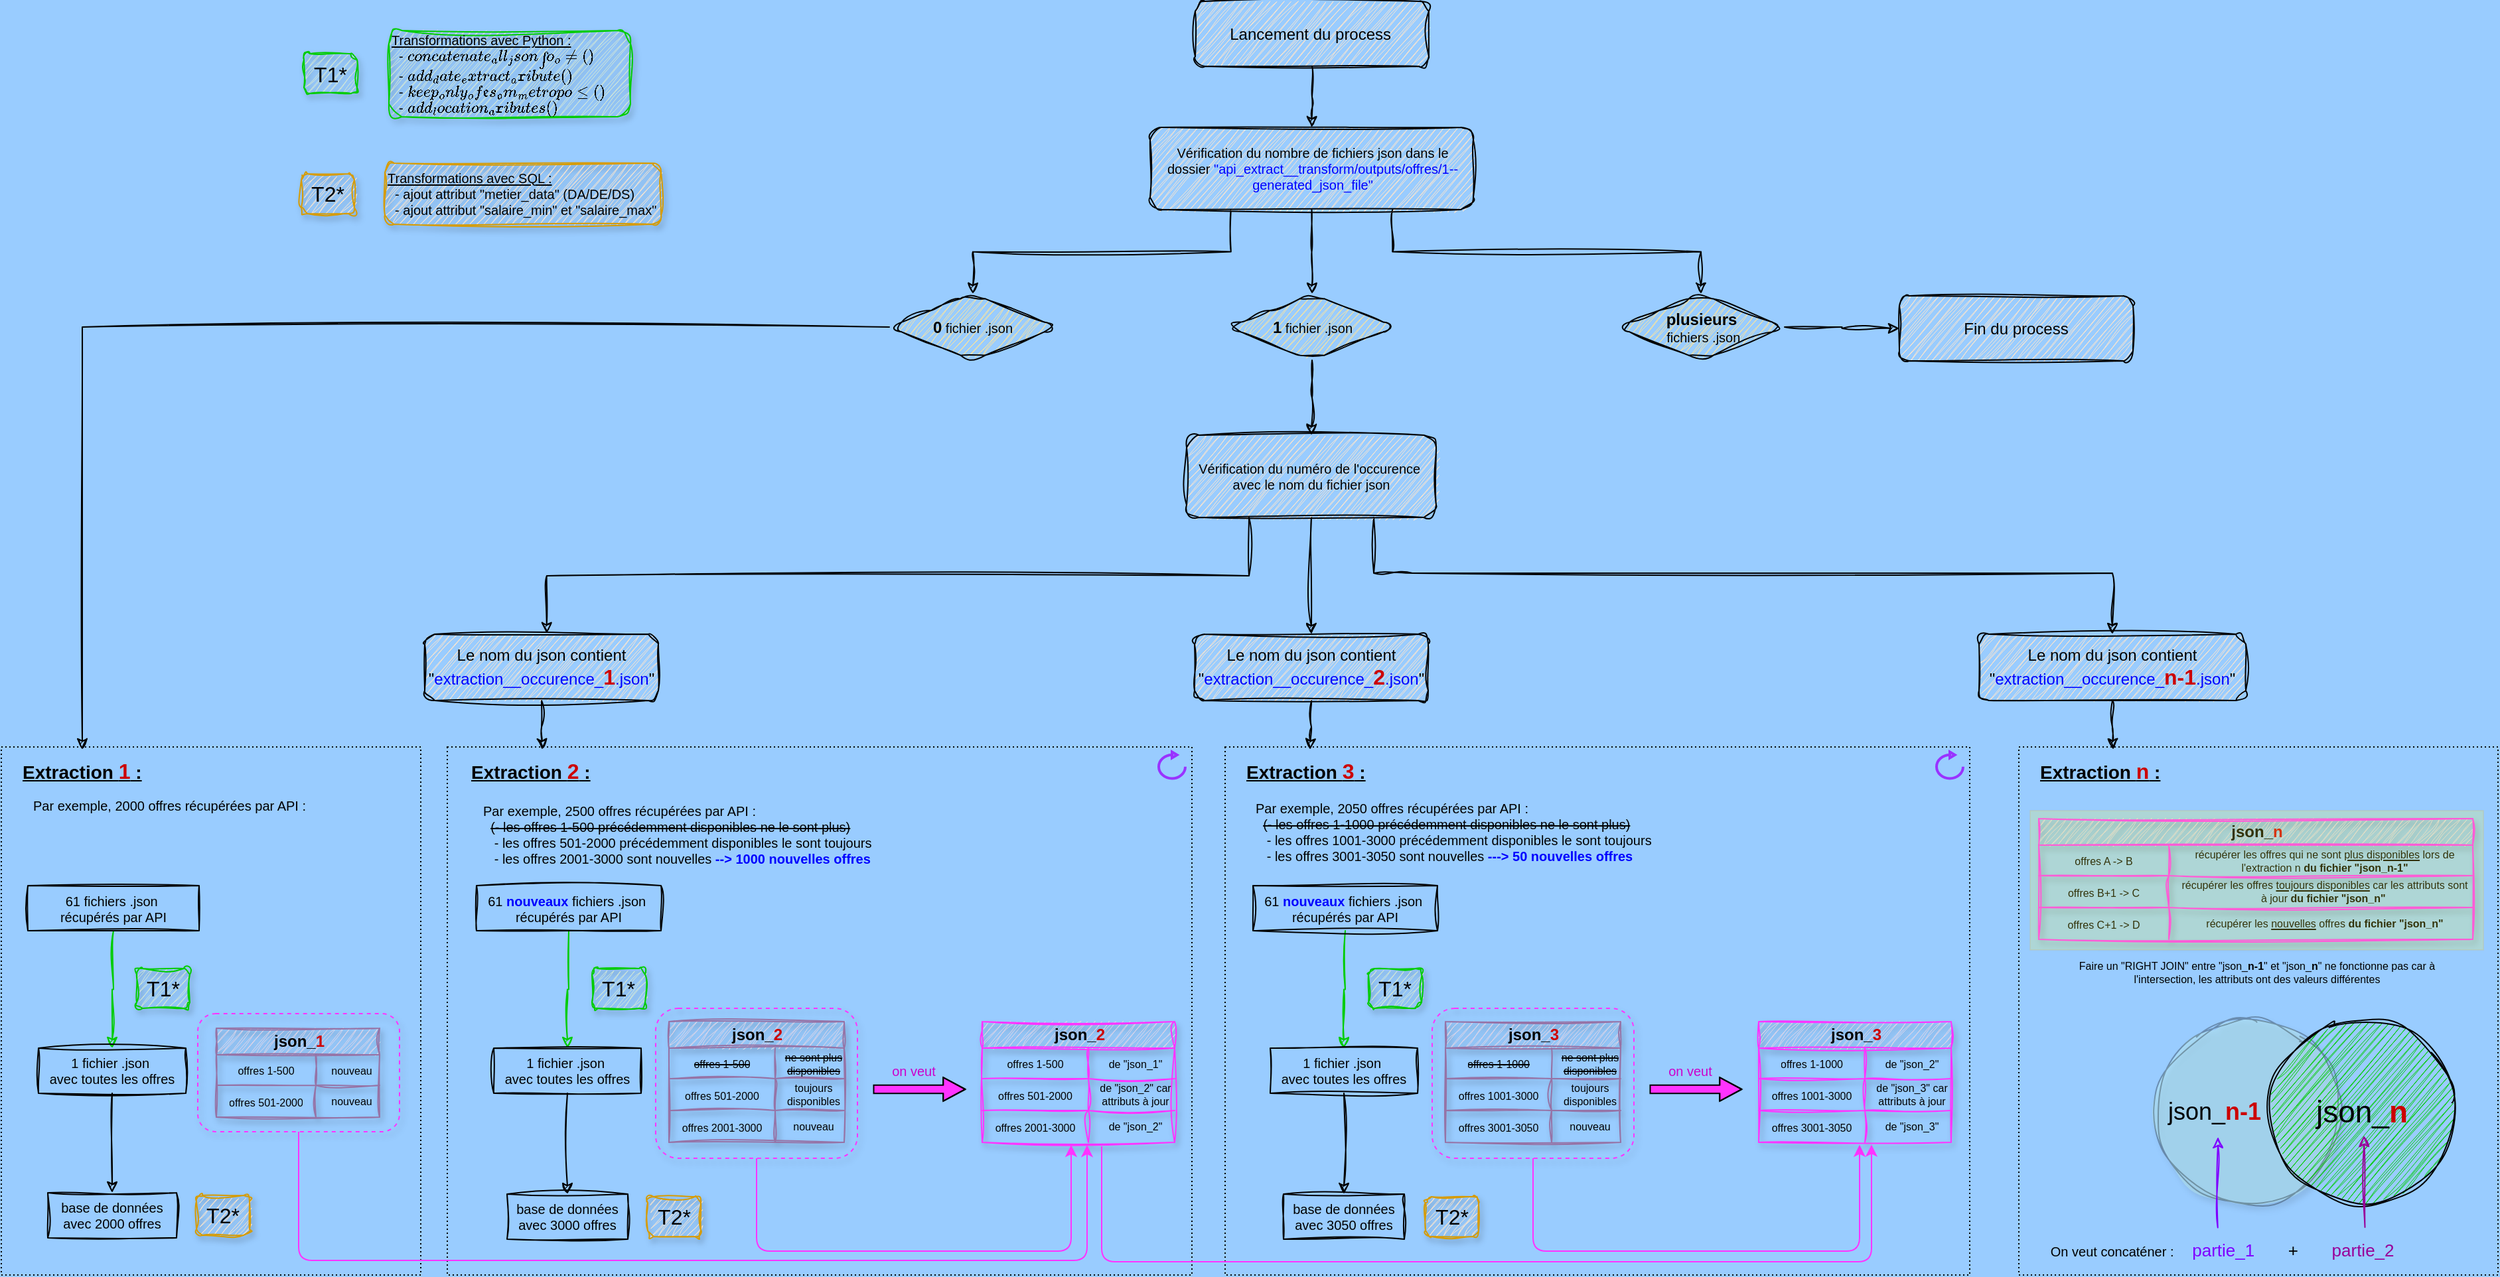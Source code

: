 <mxfile version="26.2.9">
  <diagram name="update-db" id="bgQNXmbIjB6IMPsISYZq">
    <mxGraphModel dx="6609" dy="1063" grid="0" gridSize="10" guides="1" tooltips="1" connect="1" arrows="1" fold="1" page="1" pageScale="1" pageWidth="4681" pageHeight="3300" background="#99CCFF" math="0" shadow="0">
      <root>
        <mxCell id="dW5WFOGfwR0lU1UXLjn_-0" />
        <mxCell id="dW5WFOGfwR0lU1UXLjn_-1" parent="dW5WFOGfwR0lU1UXLjn_-0" />
        <mxCell id="PpwRb3DP2myml8ZpC41S-78" value="&lt;font style=&quot;&quot;&gt;&amp;nbsp; &amp;nbsp; &amp;nbsp;On veut concaténer :&amp;nbsp; &amp;nbsp; &amp;nbsp;&lt;font style=&quot;font-size: 13px;&quot;&gt;&lt;font style=&quot;color: rgb(127, 0, 255);&quot;&gt;partie_1&lt;/font&gt;&amp;nbsp; &amp;nbsp; &amp;nbsp; &amp;nbsp;+&lt;font style=&quot;color: rgb(153, 0, 153);&quot;&gt;&lt;span style=&quot;color: rgb(0, 0, 0);&quot;&gt;&amp;nbsp; &amp;nbsp; &amp;nbsp; &amp;nbsp;&lt;/span&gt;partie_2&lt;/font&gt;&lt;/font&gt;&lt;/font&gt;" style="text;html=1;align=left;verticalAlign=middle;whiteSpace=wrap;rounded=0;fontSize=10;strokeColor=none;sketch=1;curveFitting=1;jiggle=2;fillColor=none;fontColor=#000000;" parent="dW5WFOGfwR0lU1UXLjn_-1" vertex="1">
          <mxGeometry x="-2234" y="1686" width="337" height="34" as="geometry" />
        </mxCell>
        <mxCell id="PpwRb3DP2myml8ZpC41S-51" value="" style="rounded=0;whiteSpace=wrap;html=1;fillColor=none;shadow=0;fillStyle=zigzag-line;dashed=1;dashPattern=1 2;" parent="dW5WFOGfwR0lU1UXLjn_-1" vertex="1">
          <mxGeometry x="-2242" y="1324" width="361" height="398" as="geometry" />
        </mxCell>
        <mxCell id="kLFAu0C1lm46THWvdxVZ-93" value="" style="rounded=0;whiteSpace=wrap;html=1;fillColor=none;shadow=0;fillStyle=zigzag-line;dashed=1;dashPattern=1 2;" parent="dW5WFOGfwR0lU1UXLjn_-1" vertex="1">
          <mxGeometry x="-2840" y="1324" width="561" height="398" as="geometry" />
        </mxCell>
        <mxCell id="kLFAu0C1lm46THWvdxVZ-121" value="" style="rounded=1;whiteSpace=wrap;html=1;fillColor=none;shadow=1;dashed=1;strokeColor=#FF33FF;strokeWidth=1;" parent="dW5WFOGfwR0lU1UXLjn_-1" vertex="1">
          <mxGeometry x="-2684" y="1521" width="152" height="113" as="geometry" />
        </mxCell>
        <mxCell id="kLFAu0C1lm46THWvdxVZ-101" value="json_&lt;font style=&quot;color: rgb(204, 0, 0);&quot;&gt;3&lt;/font&gt;" style="shape=table;startSize=20;container=0;collapsible=0;childLayout=tableLayout;fixedRows=0;rowLines=1;fontStyle=1;align=center;resizeLast=0;html=1;sketch=1;curveFitting=1;jiggle=2;rounded=0;shadow=1;columnLines=1;swimlaneHead=1;swimlaneBody=1;horizontal=1;top=0;bottom=0;left=0;right=0;connectable=1;allowArrows=0;dropTarget=0;expand=0;editable=1;movable=1;resizable=1;rotatable=1;deletable=1;locked=0;fillColor=#e1d5e7;strokeColor=#9673a6;fontSize=12;" parent="dW5WFOGfwR0lU1UXLjn_-1" vertex="1">
          <mxGeometry x="-2674" y="1531" width="132" height="91.04" as="geometry" />
        </mxCell>
        <mxCell id="kLFAu0C1lm46THWvdxVZ-102" value="" style="shape=tableRow;horizontal=0;startSize=0;swimlaneHead=0;swimlaneBody=0;fillColor=none;collapsible=0;dropTarget=0;points=[[0,0.5],[1,0.5]];portConstraint=eastwest;top=0;left=0;right=0;bottom=0;labelBackgroundColor=none;labelBorderColor=none;" parent="kLFAu0C1lm46THWvdxVZ-101" vertex="1">
          <mxGeometry y="20" width="132" height="23" as="geometry" />
        </mxCell>
        <mxCell id="kLFAu0C1lm46THWvdxVZ-103" value="&lt;strike&gt;offres 1-1000&lt;/strike&gt;" style="shape=partialRectangle;connectable=0;fillColor=none;top=0;left=0;bottom=0;right=0;editable=1;overflow=hidden;whiteSpace=wrap;html=1;recursiveResize=1;expand=1;part=0;fixedWidth=0;comic=0;fontSize=8;textShadow=0;labelBackgroundColor=none;" parent="kLFAu0C1lm46THWvdxVZ-102" vertex="1">
          <mxGeometry width="80" height="23" as="geometry">
            <mxRectangle width="80" height="23" as="alternateBounds" />
          </mxGeometry>
        </mxCell>
        <mxCell id="kLFAu0C1lm46THWvdxVZ-104" value="&lt;strike&gt;ne sont plus disponibles&lt;/strike&gt;" style="shape=partialRectangle;connectable=0;fillColor=none;top=0;left=0;bottom=0;right=0;align=center;spacingLeft=6;overflow=hidden;whiteSpace=wrap;html=1;fontSize=8;" parent="kLFAu0C1lm46THWvdxVZ-102" vertex="1">
          <mxGeometry x="80" width="52" height="23" as="geometry">
            <mxRectangle width="52" height="23" as="alternateBounds" />
          </mxGeometry>
        </mxCell>
        <mxCell id="kLFAu0C1lm46THWvdxVZ-105" value="" style="shape=tableRow;horizontal=0;startSize=0;swimlaneHead=0;swimlaneBody=0;fillColor=none;collapsible=0;dropTarget=0;points=[[0,0.5],[1,0.5]];portConstraint=eastwest;top=0;left=0;right=0;bottom=0;" parent="kLFAu0C1lm46THWvdxVZ-101" vertex="1">
          <mxGeometry y="43" width="132" height="24" as="geometry" />
        </mxCell>
        <mxCell id="kLFAu0C1lm46THWvdxVZ-106" value="&lt;span style=&quot;font-size: 8px;&quot;&gt;offres 1001-3000&lt;/span&gt;" style="shape=partialRectangle;connectable=0;fillColor=none;top=0;left=0;bottom=0;right=0;editable=1;overflow=hidden;whiteSpace=wrap;html=1;" parent="kLFAu0C1lm46THWvdxVZ-105" vertex="1">
          <mxGeometry width="80" height="24" as="geometry">
            <mxRectangle width="80" height="24" as="alternateBounds" />
          </mxGeometry>
        </mxCell>
        <mxCell id="kLFAu0C1lm46THWvdxVZ-107" value="toujours disponibles" style="shape=partialRectangle;connectable=0;fillColor=none;top=0;left=0;bottom=0;right=0;align=center;spacingLeft=6;overflow=hidden;whiteSpace=wrap;html=1;fontSize=8;" parent="kLFAu0C1lm46THWvdxVZ-105" vertex="1">
          <mxGeometry x="80" width="52" height="24" as="geometry">
            <mxRectangle width="52" height="24" as="alternateBounds" />
          </mxGeometry>
        </mxCell>
        <mxCell id="kLFAu0C1lm46THWvdxVZ-108" value="" style="shape=tableRow;horizontal=0;startSize=0;swimlaneHead=0;swimlaneBody=0;fillColor=none;collapsible=0;dropTarget=0;points=[[0,0.5],[1,0.5]];portConstraint=eastwest;top=0;left=0;right=0;bottom=0;" parent="kLFAu0C1lm46THWvdxVZ-101" vertex="1">
          <mxGeometry y="67" width="132" height="24" as="geometry" />
        </mxCell>
        <mxCell id="kLFAu0C1lm46THWvdxVZ-109" value="&lt;span style=&quot;font-size: 8px;&quot;&gt;offres 3001-3050&lt;/span&gt;" style="shape=partialRectangle;connectable=0;fillColor=none;top=0;left=0;bottom=0;right=0;editable=1;overflow=hidden;whiteSpace=wrap;html=1;" parent="kLFAu0C1lm46THWvdxVZ-108" vertex="1">
          <mxGeometry width="80" height="24" as="geometry">
            <mxRectangle width="80" height="24" as="alternateBounds" />
          </mxGeometry>
        </mxCell>
        <mxCell id="kLFAu0C1lm46THWvdxVZ-110" value="nouveau" style="shape=partialRectangle;connectable=0;fillColor=none;top=0;left=0;bottom=0;right=0;align=center;spacingLeft=6;overflow=hidden;whiteSpace=wrap;html=1;fontSize=8;" parent="kLFAu0C1lm46THWvdxVZ-108" vertex="1">
          <mxGeometry x="80" width="52" height="24" as="geometry">
            <mxRectangle width="52" height="24" as="alternateBounds" />
          </mxGeometry>
        </mxCell>
        <mxCell id="kLFAu0C1lm46THWvdxVZ-76" value="" style="rounded=1;whiteSpace=wrap;html=1;fillColor=none;shadow=1;dashed=1;strokeColor=#FF33FF;strokeWidth=1;" parent="dW5WFOGfwR0lU1UXLjn_-1" vertex="1">
          <mxGeometry x="-3269" y="1521" width="152" height="113" as="geometry" />
        </mxCell>
        <mxCell id="kLFAu0C1lm46THWvdxVZ-75" value="" style="rounded=1;whiteSpace=wrap;html=1;fillColor=none;shadow=1;dashed=1;strokeColor=#FF33FF;strokeWidth=1;" parent="dW5WFOGfwR0lU1UXLjn_-1" vertex="1">
          <mxGeometry x="-3614" y="1525" width="152" height="89" as="geometry" />
        </mxCell>
        <mxCell id="kLFAu0C1lm46THWvdxVZ-57" value="" style="rounded=0;whiteSpace=wrap;html=1;fillColor=none;shadow=0;fillStyle=zigzag-line;dashed=1;dashPattern=1 2;" parent="dW5WFOGfwR0lU1UXLjn_-1" vertex="1">
          <mxGeometry x="-3426" y="1324" width="561" height="398" as="geometry" />
        </mxCell>
        <mxCell id="kLFAu0C1lm46THWvdxVZ-56" value="" style="rounded=0;whiteSpace=wrap;html=1;fillColor=none;shadow=0;glass=0;dashed=1;dashPattern=1 2;" parent="dW5WFOGfwR0lU1UXLjn_-1" vertex="1">
          <mxGeometry x="-3762" y="1324" width="316" height="398" as="geometry" />
        </mxCell>
        <mxCell id="dW5WFOGfwR0lU1UXLjn_-63" value="" style="html=1;verticalLabelPosition=bottom;align=center;labelBackgroundColor=#ffffff;verticalAlign=top;strokeWidth=2;strokeColor=#9933FF;shadow=0;dashed=0;shape=mxgraph.ios7.icons.reload;fillColor=none;gradientColor=default;" parent="dW5WFOGfwR0lU1UXLjn_-1" vertex="1">
          <mxGeometry x="-2890" y="1327.75" width="20" height="20" as="geometry" />
        </mxCell>
        <mxCell id="dW5WFOGfwR0lU1UXLjn_-64" style="edgeStyle=orthogonalEdgeStyle;rounded=0;orthogonalLoop=1;jettySize=auto;html=1;entryX=0.5;entryY=0;entryDx=0;entryDy=0;sketch=1;curveFitting=1;jiggle=2;strokeColor=#00CC00;" parent="dW5WFOGfwR0lU1UXLjn_-1" source="dW5WFOGfwR0lU1UXLjn_-65" target="dW5WFOGfwR0lU1UXLjn_-67" edge="1">
          <mxGeometry relative="1" as="geometry" />
        </mxCell>
        <mxCell id="dW5WFOGfwR0lU1UXLjn_-65" value="61 fichiers .json&amp;nbsp;&lt;div&gt;récupérés par API&lt;/div&gt;" style="text;html=1;align=center;verticalAlign=middle;whiteSpace=wrap;rounded=0;fontSize=10;strokeColor=default;sketch=1;curveFitting=1;jiggle=2;" parent="dW5WFOGfwR0lU1UXLjn_-1" vertex="1">
          <mxGeometry x="-3742" y="1428.5" width="129" height="34" as="geometry" />
        </mxCell>
        <mxCell id="9G4bnOQ-HruWKw_7IolX-1" style="edgeStyle=orthogonalEdgeStyle;rounded=0;orthogonalLoop=1;jettySize=auto;html=1;entryX=0.5;entryY=0;entryDx=0;entryDy=0;sketch=1;curveFitting=1;jiggle=2;" parent="dW5WFOGfwR0lU1UXLjn_-1" source="dW5WFOGfwR0lU1UXLjn_-67" target="9G4bnOQ-HruWKw_7IolX-0" edge="1">
          <mxGeometry relative="1" as="geometry" />
        </mxCell>
        <mxCell id="dW5WFOGfwR0lU1UXLjn_-67" value="1 fichier .json&amp;nbsp;&lt;div&gt;avec toutes les offres&lt;/div&gt;" style="text;html=1;align=center;verticalAlign=middle;whiteSpace=wrap;rounded=0;fontSize=10;strokeColor=default;sketch=1;curveFitting=1;jiggle=2;" parent="dW5WFOGfwR0lU1UXLjn_-1" vertex="1">
          <mxGeometry x="-3734" y="1551" width="111" height="34" as="geometry" />
        </mxCell>
        <mxCell id="dW5WFOGfwR0lU1UXLjn_-68" value="T1*" style="text;html=1;align=center;verticalAlign=middle;whiteSpace=wrap;rounded=1;fontSize=16;fillColor=#d5e8d4;strokeColor=#00CC00;sketch=1;curveFitting=1;jiggle=2;shadow=1;" parent="dW5WFOGfwR0lU1UXLjn_-1" vertex="1">
          <mxGeometry x="-3660" y="1491" width="40" height="30" as="geometry" />
        </mxCell>
        <mxCell id="9G4bnOQ-HruWKw_7IolX-0" value="base de données&lt;div&gt;avec 2000 offres&lt;/div&gt;" style="text;html=1;align=center;verticalAlign=middle;whiteSpace=wrap;rounded=0;fontSize=10;strokeColor=default;sketch=1;curveFitting=1;jiggle=2;" parent="dW5WFOGfwR0lU1UXLjn_-1" vertex="1">
          <mxGeometry x="-3727" y="1660" width="97" height="34" as="geometry" />
        </mxCell>
        <mxCell id="kLFAu0C1lm46THWvdxVZ-3" value="&lt;u&gt;Transformations avec Python :&lt;/u&gt;&lt;div&gt;&lt;div&gt;&amp;nbsp; - `concatenate_all_json_into_one()`&lt;/div&gt;&lt;div&gt;&lt;span style=&quot;background-color: transparent; color: light-dark(rgb(0, 0, 0), rgb(255, 255, 255));&quot;&gt;&amp;nbsp; - `add_date_extract_attribute()`&lt;/span&gt;&lt;/div&gt;&lt;div&gt;&lt;span style=&quot;background-color: transparent; color: light-dark(rgb(0, 0, 0), rgb(255, 255, 255));&quot;&gt;&amp;nbsp; - `keep_only_offres_from_metropole()`&lt;/span&gt;&lt;/div&gt;&lt;div&gt;&lt;span style=&quot;background-color: transparent; color: light-dark(rgb(0, 0, 0), rgb(255, 255, 255));&quot;&gt;&amp;nbsp; - `add_location_attributes()`&lt;/span&gt;&lt;/div&gt;&lt;/div&gt;" style="text;html=1;align=left;verticalAlign=middle;whiteSpace=wrap;rounded=1;fontSize=10;fillColor=#d5e8d4;strokeColor=#00CC00;sketch=1;curveFitting=1;jiggle=2;shadow=1;" parent="dW5WFOGfwR0lU1UXLjn_-1" vertex="1">
          <mxGeometry x="-3470" y="784" width="182" height="65" as="geometry" />
        </mxCell>
        <mxCell id="kLFAu0C1lm46THWvdxVZ-4" value="T1*" style="text;html=1;align=center;verticalAlign=middle;whiteSpace=wrap;rounded=1;fontSize=16;fillColor=#d5e8d4;strokeColor=#00CC00;sketch=1;curveFitting=1;jiggle=2;shadow=1;" parent="dW5WFOGfwR0lU1UXLjn_-1" vertex="1">
          <mxGeometry x="-3534" y="801.5" width="40" height="30" as="geometry" />
        </mxCell>
        <mxCell id="kLFAu0C1lm46THWvdxVZ-5" value="&lt;u&gt;Transformations avec SQL :&lt;/u&gt;&lt;div&gt;&lt;div&gt;&amp;nbsp; - ajout attribut &quot;metier_data&quot; (DA/DE/DS)&lt;/div&gt;&lt;/div&gt;&lt;div&gt;&amp;nbsp; - ajout attribut &quot;salaire_min&quot; et &quot;salaire_max&quot;&lt;/div&gt;" style="text;html=1;align=left;verticalAlign=middle;whiteSpace=wrap;rounded=1;fontSize=10;fillColor=#ffe6cc;strokeColor=#d79b00;glass=0;sketch=1;curveFitting=1;jiggle=2;shadow=1;" parent="dW5WFOGfwR0lU1UXLjn_-1" vertex="1">
          <mxGeometry x="-3473" y="884" width="208" height="46" as="geometry" />
        </mxCell>
        <mxCell id="kLFAu0C1lm46THWvdxVZ-7" value="T2*" style="text;html=1;align=center;verticalAlign=middle;whiteSpace=wrap;rounded=1;fontSize=16;fillColor=#ffe6cc;strokeColor=#d79b00;glass=0;sketch=1;curveFitting=1;jiggle=2;shadow=1;" parent="dW5WFOGfwR0lU1UXLjn_-1" vertex="1">
          <mxGeometry x="-3615" y="1662" width="40" height="30" as="geometry" />
        </mxCell>
        <mxCell id="kLFAu0C1lm46THWvdxVZ-8" value="T2*" style="text;html=1;align=center;verticalAlign=middle;whiteSpace=wrap;rounded=1;fontSize=16;fillColor=#ffe6cc;strokeColor=#d79b00;glass=0;sketch=1;curveFitting=1;jiggle=2;shadow=1;" parent="dW5WFOGfwR0lU1UXLjn_-1" vertex="1">
          <mxGeometry x="-3536" y="892" width="40" height="30" as="geometry" />
        </mxCell>
        <mxCell id="kLFAu0C1lm46THWvdxVZ-9" style="edgeStyle=orthogonalEdgeStyle;rounded=0;orthogonalLoop=1;jettySize=auto;html=1;entryX=0.5;entryY=0;entryDx=0;entryDy=0;sketch=1;curveFitting=1;jiggle=2;strokeColor=#00CC00;" parent="dW5WFOGfwR0lU1UXLjn_-1" source="kLFAu0C1lm46THWvdxVZ-10" target="kLFAu0C1lm46THWvdxVZ-13" edge="1">
          <mxGeometry relative="1" as="geometry" />
        </mxCell>
        <mxCell id="kLFAu0C1lm46THWvdxVZ-10" value="61 &lt;font style=&quot;color: rgb(0, 0, 255);&quot;&gt;&lt;b&gt;nouveaux&lt;/b&gt;&lt;/font&gt; fichiers .json&amp;nbsp;&lt;div&gt;récupérés par API&lt;/div&gt;" style="text;html=1;align=center;verticalAlign=middle;whiteSpace=wrap;rounded=0;fontSize=10;strokeColor=default;sketch=1;curveFitting=1;jiggle=2;" parent="dW5WFOGfwR0lU1UXLjn_-1" vertex="1">
          <mxGeometry x="-3404" y="1428.5" width="139" height="34" as="geometry" />
        </mxCell>
        <mxCell id="kLFAu0C1lm46THWvdxVZ-12" style="edgeStyle=orthogonalEdgeStyle;rounded=0;orthogonalLoop=1;jettySize=auto;html=1;entryX=0.5;entryY=0;entryDx=0;entryDy=0;curved=0;sketch=1;curveFitting=1;jiggle=2;" parent="dW5WFOGfwR0lU1UXLjn_-1" source="kLFAu0C1lm46THWvdxVZ-13" target="kLFAu0C1lm46THWvdxVZ-15" edge="1">
          <mxGeometry relative="1" as="geometry" />
        </mxCell>
        <mxCell id="kLFAu0C1lm46THWvdxVZ-13" value="1 fichier .json&amp;nbsp;&lt;div&gt;avec toutes les offres&lt;/div&gt;" style="text;html=1;align=center;verticalAlign=middle;whiteSpace=wrap;rounded=0;fontSize=10;strokeColor=default;sketch=1;curveFitting=1;jiggle=2;" parent="dW5WFOGfwR0lU1UXLjn_-1" vertex="1">
          <mxGeometry x="-3391" y="1551" width="111" height="34" as="geometry" />
        </mxCell>
        <mxCell id="kLFAu0C1lm46THWvdxVZ-14" value="T1*" style="text;html=1;align=center;verticalAlign=middle;whiteSpace=wrap;rounded=1;fontSize=16;fillColor=#d5e8d4;strokeColor=#00CC00;sketch=1;curveFitting=1;jiggle=2;shadow=1;" parent="dW5WFOGfwR0lU1UXLjn_-1" vertex="1">
          <mxGeometry x="-3317" y="1491" width="40" height="30" as="geometry" />
        </mxCell>
        <mxCell id="kLFAu0C1lm46THWvdxVZ-15" value="base de données avec 3000 offres" style="text;html=1;align=center;verticalAlign=middle;whiteSpace=wrap;rounded=0;fontSize=10;strokeColor=default;sketch=1;curveFitting=1;jiggle=2;" parent="dW5WFOGfwR0lU1UXLjn_-1" vertex="1">
          <mxGeometry x="-3381" y="1661" width="91" height="34" as="geometry" />
        </mxCell>
        <mxCell id="kLFAu0C1lm46THWvdxVZ-16" value="T2*" style="text;html=1;align=center;verticalAlign=middle;whiteSpace=wrap;rounded=1;fontSize=16;fillColor=#ffe6cc;strokeColor=#d79b00;glass=0;sketch=1;curveFitting=1;jiggle=2;shadow=1;" parent="dW5WFOGfwR0lU1UXLjn_-1" vertex="1">
          <mxGeometry x="-3275" y="1663" width="40" height="30" as="geometry" />
        </mxCell>
        <mxCell id="kLFAu0C1lm46THWvdxVZ-17" value="json_&lt;font style=&quot;color: rgb(204, 0, 0);&quot;&gt;1&lt;/font&gt;" style="shape=table;startSize=20;container=0;collapsible=0;childLayout=tableLayout;fixedRows=0;rowLines=1;fontStyle=1;align=center;resizeLast=0;html=1;sketch=1;curveFitting=1;jiggle=2;rounded=0;shadow=1;columnLines=1;swimlaneHead=1;swimlaneBody=1;horizontal=1;top=0;bottom=0;left=0;right=0;connectable=1;allowArrows=0;dropTarget=0;expand=0;editable=1;movable=1;resizable=1;rotatable=1;deletable=1;locked=0;fillColor=#e1d5e7;strokeColor=#9673a6;fontSize=12;" parent="dW5WFOGfwR0lU1UXLjn_-1" vertex="1">
          <mxGeometry x="-3600" y="1536" width="123" height="67.04" as="geometry" />
        </mxCell>
        <mxCell id="kLFAu0C1lm46THWvdxVZ-21" value="" style="shape=tableRow;horizontal=0;startSize=0;swimlaneHead=0;swimlaneBody=0;fillColor=none;collapsible=0;dropTarget=0;points=[[0,0.5],[1,0.5]];portConstraint=eastwest;top=0;left=0;right=0;bottom=0;" parent="kLFAu0C1lm46THWvdxVZ-17" vertex="1">
          <mxGeometry y="20" width="123" height="23" as="geometry" />
        </mxCell>
        <mxCell id="kLFAu0C1lm46THWvdxVZ-22" value="offres 1-500" style="shape=partialRectangle;connectable=0;fillColor=none;top=0;left=0;bottom=0;right=0;editable=1;overflow=hidden;whiteSpace=wrap;html=1;recursiveResize=1;expand=1;part=0;fixedWidth=0;comic=0;fontSize=8;" parent="kLFAu0C1lm46THWvdxVZ-21" vertex="1">
          <mxGeometry width="75" height="23" as="geometry">
            <mxRectangle width="75" height="23" as="alternateBounds" />
          </mxGeometry>
        </mxCell>
        <mxCell id="kLFAu0C1lm46THWvdxVZ-23" value="nouveau" style="shape=partialRectangle;connectable=0;fillColor=none;top=0;left=0;bottom=0;right=0;align=center;spacingLeft=6;overflow=hidden;whiteSpace=wrap;html=1;fontSize=8;" parent="kLFAu0C1lm46THWvdxVZ-21" vertex="1">
          <mxGeometry x="75" width="48" height="23" as="geometry">
            <mxRectangle width="48" height="23" as="alternateBounds" />
          </mxGeometry>
        </mxCell>
        <mxCell id="kLFAu0C1lm46THWvdxVZ-24" value="" style="shape=tableRow;horizontal=0;startSize=0;swimlaneHead=0;swimlaneBody=0;fillColor=none;collapsible=0;dropTarget=0;points=[[0,0.5],[1,0.5]];portConstraint=eastwest;top=0;left=0;right=0;bottom=0;" parent="kLFAu0C1lm46THWvdxVZ-17" vertex="1">
          <mxGeometry y="43" width="123" height="24" as="geometry" />
        </mxCell>
        <mxCell id="kLFAu0C1lm46THWvdxVZ-25" value="&lt;span style=&quot;font-size: 8px;&quot;&gt;offres 501-2000&lt;/span&gt;" style="shape=partialRectangle;connectable=0;fillColor=none;top=0;left=0;bottom=0;right=0;editable=1;overflow=hidden;whiteSpace=wrap;html=1;" parent="kLFAu0C1lm46THWvdxVZ-24" vertex="1">
          <mxGeometry width="75" height="24" as="geometry">
            <mxRectangle width="75" height="24" as="alternateBounds" />
          </mxGeometry>
        </mxCell>
        <mxCell id="kLFAu0C1lm46THWvdxVZ-26" value="nouveau" style="shape=partialRectangle;connectable=0;fillColor=none;top=0;left=0;bottom=0;right=0;align=center;spacingLeft=6;overflow=hidden;whiteSpace=wrap;html=1;fontSize=8;" parent="kLFAu0C1lm46THWvdxVZ-24" vertex="1">
          <mxGeometry x="75" width="48" height="24" as="geometry">
            <mxRectangle width="48" height="24" as="alternateBounds" />
          </mxGeometry>
        </mxCell>
        <mxCell id="kLFAu0C1lm46THWvdxVZ-41" value="&lt;font style=&quot;&quot;&gt;&lt;b style=&quot;&quot;&gt;&lt;u style=&quot;&quot;&gt;&lt;span style=&quot;font-size: 14px;&quot;&gt;Extraction &lt;/span&gt;&lt;font style=&quot;color: rgb(204, 0, 0); font-size: 16px;&quot;&gt;2&lt;/font&gt;&lt;span style=&quot;font-size: 14px;&quot;&gt; :&lt;/span&gt;&lt;br&gt;&lt;/u&gt;&lt;/b&gt;&lt;/font&gt;" style="text;html=1;align=left;verticalAlign=top;whiteSpace=wrap;rounded=0;fontSize=10;" parent="dW5WFOGfwR0lU1UXLjn_-1" vertex="1">
          <mxGeometry x="-3410" y="1326" width="111" height="39" as="geometry" />
        </mxCell>
        <mxCell id="kLFAu0C1lm46THWvdxVZ-42" value="&lt;div&gt;&lt;font style=&quot;&quot;&gt;&lt;b style=&quot;&quot;&gt;&lt;u style=&quot;&quot;&gt;&lt;span style=&quot;font-size: 14px;&quot;&gt;Extraction &lt;/span&gt;&lt;font style=&quot;color: rgb(204, 0, 0); font-size: 16px;&quot;&gt;1&lt;/font&gt;&lt;span style=&quot;font-size: 14px;&quot;&gt; :&lt;/span&gt;&lt;/u&gt;&lt;/b&gt;&lt;/font&gt;&lt;/div&gt;" style="text;html=1;align=left;verticalAlign=top;whiteSpace=wrap;rounded=0;fontSize=10;" parent="dW5WFOGfwR0lU1UXLjn_-1" vertex="1">
          <mxGeometry x="-3748" y="1326" width="103" height="32" as="geometry" />
        </mxCell>
        <mxCell id="kLFAu0C1lm46THWvdxVZ-43" value="json_&lt;font style=&quot;color: rgb(204, 0, 0);&quot;&gt;2&lt;/font&gt;" style="shape=table;startSize=20;container=0;collapsible=0;childLayout=tableLayout;fixedRows=0;rowLines=1;fontStyle=1;align=center;resizeLast=0;html=1;sketch=1;curveFitting=1;jiggle=2;rounded=0;shadow=1;columnLines=1;swimlaneHead=1;swimlaneBody=1;horizontal=1;top=0;bottom=0;left=0;right=0;connectable=1;allowArrows=0;dropTarget=0;expand=0;editable=1;movable=1;resizable=1;rotatable=1;deletable=1;locked=0;fillColor=#e1d5e7;strokeColor=#9673a6;fontSize=12;" parent="dW5WFOGfwR0lU1UXLjn_-1" vertex="1">
          <mxGeometry x="-3259" y="1531" width="132" height="91.04" as="geometry" />
        </mxCell>
        <mxCell id="kLFAu0C1lm46THWvdxVZ-44" value="" style="shape=tableRow;horizontal=0;startSize=0;swimlaneHead=0;swimlaneBody=0;fillColor=none;collapsible=0;dropTarget=0;points=[[0,0.5],[1,0.5]];portConstraint=eastwest;top=0;left=0;right=0;bottom=0;labelBackgroundColor=none;labelBorderColor=none;" parent="kLFAu0C1lm46THWvdxVZ-43" vertex="1">
          <mxGeometry y="20" width="132" height="23" as="geometry" />
        </mxCell>
        <mxCell id="kLFAu0C1lm46THWvdxVZ-45" value="&lt;strike&gt;offres 1-500&lt;/strike&gt;" style="shape=partialRectangle;connectable=0;fillColor=none;top=0;left=0;bottom=0;right=0;editable=1;overflow=hidden;whiteSpace=wrap;html=1;recursiveResize=1;expand=1;part=0;fixedWidth=0;comic=0;fontSize=8;textShadow=0;labelBackgroundColor=none;" parent="kLFAu0C1lm46THWvdxVZ-44" vertex="1">
          <mxGeometry width="80" height="23" as="geometry">
            <mxRectangle width="80" height="23" as="alternateBounds" />
          </mxGeometry>
        </mxCell>
        <mxCell id="kLFAu0C1lm46THWvdxVZ-46" value="&lt;strike&gt;ne sont plus disponibles&lt;/strike&gt;" style="shape=partialRectangle;connectable=0;fillColor=none;top=0;left=0;bottom=0;right=0;align=center;spacingLeft=6;overflow=hidden;whiteSpace=wrap;html=1;fontSize=8;" parent="kLFAu0C1lm46THWvdxVZ-44" vertex="1">
          <mxGeometry x="80" width="52" height="23" as="geometry">
            <mxRectangle width="52" height="23" as="alternateBounds" />
          </mxGeometry>
        </mxCell>
        <mxCell id="kLFAu0C1lm46THWvdxVZ-47" value="" style="shape=tableRow;horizontal=0;startSize=0;swimlaneHead=0;swimlaneBody=0;fillColor=none;collapsible=0;dropTarget=0;points=[[0,0.5],[1,0.5]];portConstraint=eastwest;top=0;left=0;right=0;bottom=0;" parent="kLFAu0C1lm46THWvdxVZ-43" vertex="1">
          <mxGeometry y="43" width="132" height="24" as="geometry" />
        </mxCell>
        <mxCell id="kLFAu0C1lm46THWvdxVZ-48" value="&lt;span style=&quot;font-size: 8px;&quot;&gt;offres 501-2000&lt;/span&gt;" style="shape=partialRectangle;connectable=0;fillColor=none;top=0;left=0;bottom=0;right=0;editable=1;overflow=hidden;whiteSpace=wrap;html=1;" parent="kLFAu0C1lm46THWvdxVZ-47" vertex="1">
          <mxGeometry width="80" height="24" as="geometry">
            <mxRectangle width="80" height="24" as="alternateBounds" />
          </mxGeometry>
        </mxCell>
        <mxCell id="kLFAu0C1lm46THWvdxVZ-49" value="toujours disponibles" style="shape=partialRectangle;connectable=0;fillColor=none;top=0;left=0;bottom=0;right=0;align=center;spacingLeft=6;overflow=hidden;whiteSpace=wrap;html=1;fontSize=8;" parent="kLFAu0C1lm46THWvdxVZ-47" vertex="1">
          <mxGeometry x="80" width="52" height="24" as="geometry">
            <mxRectangle width="52" height="24" as="alternateBounds" />
          </mxGeometry>
        </mxCell>
        <mxCell id="kLFAu0C1lm46THWvdxVZ-53" value="" style="shape=tableRow;horizontal=0;startSize=0;swimlaneHead=0;swimlaneBody=0;fillColor=none;collapsible=0;dropTarget=0;points=[[0,0.5],[1,0.5]];portConstraint=eastwest;top=0;left=0;right=0;bottom=0;" parent="kLFAu0C1lm46THWvdxVZ-43" vertex="1">
          <mxGeometry y="67" width="132" height="24" as="geometry" />
        </mxCell>
        <mxCell id="kLFAu0C1lm46THWvdxVZ-54" value="&lt;span style=&quot;font-size: 8px;&quot;&gt;offres 2001-3000&lt;/span&gt;" style="shape=partialRectangle;connectable=0;fillColor=none;top=0;left=0;bottom=0;right=0;editable=1;overflow=hidden;whiteSpace=wrap;html=1;" parent="kLFAu0C1lm46THWvdxVZ-53" vertex="1">
          <mxGeometry width="80" height="24" as="geometry">
            <mxRectangle width="80" height="24" as="alternateBounds" />
          </mxGeometry>
        </mxCell>
        <mxCell id="kLFAu0C1lm46THWvdxVZ-55" value="nouveau" style="shape=partialRectangle;connectable=0;fillColor=none;top=0;left=0;bottom=0;right=0;align=center;spacingLeft=6;overflow=hidden;whiteSpace=wrap;html=1;fontSize=8;" parent="kLFAu0C1lm46THWvdxVZ-53" vertex="1">
          <mxGeometry x="80" width="52" height="24" as="geometry">
            <mxRectangle width="52" height="24" as="alternateBounds" />
          </mxGeometry>
        </mxCell>
        <mxCell id="kLFAu0C1lm46THWvdxVZ-58" value="json_&lt;font style=&quot;color: rgb(204, 0, 0);&quot;&gt;2&lt;/font&gt;" style="shape=table;startSize=20;container=0;collapsible=0;childLayout=tableLayout;fixedRows=0;rowLines=1;fontStyle=1;align=center;resizeLast=0;html=1;sketch=1;curveFitting=1;jiggle=2;rounded=0;shadow=1;columnLines=1;swimlaneHead=1;swimlaneBody=1;horizontal=1;top=0;bottom=0;left=0;right=0;connectable=1;allowArrows=0;dropTarget=0;expand=0;editable=1;movable=1;resizable=1;rotatable=1;deletable=1;locked=0;fillColor=#e1d5e7;strokeColor=#FF33FF;fontSize=12;" parent="dW5WFOGfwR0lU1UXLjn_-1" vertex="1">
          <mxGeometry x="-3023" y="1531" width="145" height="91.04" as="geometry" />
        </mxCell>
        <mxCell id="kLFAu0C1lm46THWvdxVZ-59" value="" style="shape=tableRow;horizontal=0;startSize=0;swimlaneHead=0;swimlaneBody=0;fillColor=none;collapsible=0;dropTarget=0;points=[[0,0.5],[1,0.5]];portConstraint=eastwest;top=0;left=0;right=0;bottom=0;labelBackgroundColor=none;labelBorderColor=none;" parent="kLFAu0C1lm46THWvdxVZ-58" vertex="1">
          <mxGeometry y="20" width="145" height="23" as="geometry" />
        </mxCell>
        <mxCell id="kLFAu0C1lm46THWvdxVZ-60" value="offres 1-500" style="shape=partialRectangle;connectable=0;fillColor=none;top=0;left=0;bottom=0;right=0;editable=1;overflow=hidden;whiteSpace=wrap;html=1;recursiveResize=1;expand=1;part=0;fixedWidth=0;comic=0;fontSize=8;textShadow=0;labelBackgroundColor=none;" parent="kLFAu0C1lm46THWvdxVZ-59" vertex="1">
          <mxGeometry width="80" height="23" as="geometry">
            <mxRectangle width="80" height="23" as="alternateBounds" />
          </mxGeometry>
        </mxCell>
        <mxCell id="kLFAu0C1lm46THWvdxVZ-61" value="de &quot;json_1&quot;" style="shape=partialRectangle;connectable=0;fillColor=none;top=0;left=0;bottom=0;right=0;align=center;spacingLeft=6;overflow=hidden;whiteSpace=wrap;html=1;fontSize=8;" parent="kLFAu0C1lm46THWvdxVZ-59" vertex="1">
          <mxGeometry x="80" width="65" height="23" as="geometry">
            <mxRectangle width="65" height="23" as="alternateBounds" />
          </mxGeometry>
        </mxCell>
        <mxCell id="kLFAu0C1lm46THWvdxVZ-62" value="" style="shape=tableRow;horizontal=0;startSize=0;swimlaneHead=0;swimlaneBody=0;fillColor=none;collapsible=0;dropTarget=0;points=[[0,0.5],[1,0.5]];portConstraint=eastwest;top=0;left=0;right=0;bottom=0;" parent="kLFAu0C1lm46THWvdxVZ-58" vertex="1">
          <mxGeometry y="43" width="145" height="24" as="geometry" />
        </mxCell>
        <mxCell id="kLFAu0C1lm46THWvdxVZ-63" value="&lt;span style=&quot;font-size: 8px;&quot;&gt;offres 501-2000&lt;/span&gt;" style="shape=partialRectangle;connectable=0;fillColor=none;top=0;left=0;bottom=0;right=0;editable=1;overflow=hidden;whiteSpace=wrap;html=1;" parent="kLFAu0C1lm46THWvdxVZ-62" vertex="1">
          <mxGeometry width="80" height="24" as="geometry">
            <mxRectangle width="80" height="24" as="alternateBounds" />
          </mxGeometry>
        </mxCell>
        <mxCell id="kLFAu0C1lm46THWvdxVZ-64" value="de &quot;json_2&quot;&amp;nbsp;&lt;span style=&quot;background-color: transparent; color: light-dark(rgb(0, 0, 0), rgb(255, 255, 255));&quot;&gt;car attributs à jour&lt;/span&gt;" style="shape=partialRectangle;connectable=0;fillColor=none;top=0;left=0;bottom=0;right=0;align=center;spacingLeft=6;overflow=hidden;whiteSpace=wrap;html=1;fontSize=8;" parent="kLFAu0C1lm46THWvdxVZ-62" vertex="1">
          <mxGeometry x="80" width="65" height="24" as="geometry">
            <mxRectangle width="65" height="24" as="alternateBounds" />
          </mxGeometry>
        </mxCell>
        <mxCell id="kLFAu0C1lm46THWvdxVZ-65" value="" style="shape=tableRow;horizontal=0;startSize=0;swimlaneHead=0;swimlaneBody=0;fillColor=none;collapsible=0;dropTarget=0;points=[[0,0.5],[1,0.5]];portConstraint=eastwest;top=0;left=0;right=0;bottom=0;" parent="kLFAu0C1lm46THWvdxVZ-58" vertex="1">
          <mxGeometry y="67" width="145" height="24" as="geometry" />
        </mxCell>
        <mxCell id="kLFAu0C1lm46THWvdxVZ-66" value="&lt;span style=&quot;font-size: 8px;&quot;&gt;offres 2001-3000&lt;/span&gt;" style="shape=partialRectangle;connectable=0;fillColor=none;top=0;left=0;bottom=0;right=0;editable=1;overflow=hidden;whiteSpace=wrap;html=1;" parent="kLFAu0C1lm46THWvdxVZ-65" vertex="1">
          <mxGeometry width="80" height="24" as="geometry">
            <mxRectangle width="80" height="24" as="alternateBounds" />
          </mxGeometry>
        </mxCell>
        <mxCell id="kLFAu0C1lm46THWvdxVZ-67" value="de &quot;json_2&quot;" style="shape=partialRectangle;connectable=0;fillColor=none;top=0;left=0;bottom=0;right=0;align=center;spacingLeft=6;overflow=hidden;whiteSpace=wrap;html=1;fontSize=8;" parent="kLFAu0C1lm46THWvdxVZ-65" vertex="1">
          <mxGeometry x="80" width="65" height="24" as="geometry">
            <mxRectangle width="65" height="24" as="alternateBounds" />
          </mxGeometry>
        </mxCell>
        <mxCell id="kLFAu0C1lm46THWvdxVZ-81" style="edgeStyle=orthogonalEdgeStyle;rounded=1;orthogonalLoop=1;jettySize=auto;html=1;exitX=0.5;exitY=1;exitDx=0;exitDy=0;curved=0;strokeColor=#FF33FF;" parent="dW5WFOGfwR0lU1UXLjn_-1" source="kLFAu0C1lm46THWvdxVZ-76" edge="1">
          <mxGeometry relative="1" as="geometry">
            <mxPoint x="-2956" y="1624" as="targetPoint" />
            <Array as="points">
              <mxPoint x="-3193" y="1704" />
              <mxPoint x="-2956" y="1704" />
              <mxPoint x="-2956" y="1624" />
            </Array>
          </mxGeometry>
        </mxCell>
        <mxCell id="kLFAu0C1lm46THWvdxVZ-83" style="edgeStyle=orthogonalEdgeStyle;rounded=1;orthogonalLoop=1;jettySize=auto;html=1;entryX=0.859;entryY=0.754;entryDx=0;entryDy=0;entryPerimeter=0;curved=0;exitX=0.5;exitY=1;exitDx=0;exitDy=0;strokeColor=#FF33FF;" parent="dW5WFOGfwR0lU1UXLjn_-1" source="kLFAu0C1lm46THWvdxVZ-75" target="kLFAu0C1lm46THWvdxVZ-57" edge="1">
          <mxGeometry relative="1" as="geometry">
            <mxPoint x="-3580.98" y="1614.001" as="sourcePoint" />
            <mxPoint x="-2971.125" y="1625.306" as="targetPoint" />
            <Array as="points">
              <mxPoint x="-3538" y="1711" />
              <mxPoint x="-2944" y="1711" />
              <mxPoint x="-2944" y="1624" />
            </Array>
          </mxGeometry>
        </mxCell>
        <mxCell id="kLFAu0C1lm46THWvdxVZ-84" value="" style="shape=flexArrow;endArrow=classic;html=1;rounded=0;endWidth=10.465;endSize=5.212;width=6.296;fillColor=#FF33FF;" parent="dW5WFOGfwR0lU1UXLjn_-1" edge="1">
          <mxGeometry width="50" height="50" relative="1" as="geometry">
            <mxPoint x="-3105.25" y="1582" as="sourcePoint" />
            <mxPoint x="-3035.25" y="1582" as="targetPoint" />
            <Array as="points">
              <mxPoint x="-3094.25" y="1582" />
              <mxPoint x="-3073.25" y="1582" />
            </Array>
          </mxGeometry>
        </mxCell>
        <mxCell id="kLFAu0C1lm46THWvdxVZ-88" value="&lt;font style=&quot;color: rgb(204, 0, 204);&quot;&gt;on veut&lt;/font&gt;" style="text;html=1;align=center;verticalAlign=middle;whiteSpace=wrap;rounded=0;fontSize=10;strokeColor=none;sketch=1;curveFitting=1;jiggle=2;fillColor=none;" parent="dW5WFOGfwR0lU1UXLjn_-1" vertex="1">
          <mxGeometry x="-3100" y="1551" width="51" height="34" as="geometry" />
        </mxCell>
        <mxCell id="kLFAu0C1lm46THWvdxVZ-89" style="edgeStyle=orthogonalEdgeStyle;rounded=0;orthogonalLoop=1;jettySize=auto;html=1;entryX=0.5;entryY=0;entryDx=0;entryDy=0;sketch=1;curveFitting=1;jiggle=2;strokeColor=#00CC00;" parent="dW5WFOGfwR0lU1UXLjn_-1" source="kLFAu0C1lm46THWvdxVZ-95" target="kLFAu0C1lm46THWvdxVZ-96" edge="1">
          <mxGeometry relative="1" as="geometry" />
        </mxCell>
        <mxCell id="kLFAu0C1lm46THWvdxVZ-90" style="edgeStyle=orthogonalEdgeStyle;rounded=0;orthogonalLoop=1;jettySize=auto;html=1;entryX=0.5;entryY=0;entryDx=0;entryDy=0;sketch=1;curveFitting=1;jiggle=2;" parent="dW5WFOGfwR0lU1UXLjn_-1" source="kLFAu0C1lm46THWvdxVZ-96" target="kLFAu0C1lm46THWvdxVZ-98" edge="1">
          <mxGeometry relative="1" as="geometry" />
        </mxCell>
        <mxCell id="kLFAu0C1lm46THWvdxVZ-91" style="edgeStyle=orthogonalEdgeStyle;rounded=1;orthogonalLoop=1;jettySize=auto;html=1;exitX=0.5;exitY=1;exitDx=0;exitDy=0;curved=0;strokeColor=#FF33FF;entryX=0.521;entryY=1.08;entryDx=0;entryDy=0;entryPerimeter=0;" parent="dW5WFOGfwR0lU1UXLjn_-1" source="kLFAu0C1lm46THWvdxVZ-121" target="kLFAu0C1lm46THWvdxVZ-118" edge="1">
          <mxGeometry relative="1" as="geometry">
            <mxPoint x="-2382" y="1625" as="targetPoint" />
            <Array as="points">
              <mxPoint x="-2608" y="1704" />
              <mxPoint x="-2362" y="1704" />
              <mxPoint x="-2362" y="1624" />
            </Array>
          </mxGeometry>
        </mxCell>
        <mxCell id="kLFAu0C1lm46THWvdxVZ-92" value="" style="shape=flexArrow;endArrow=classic;html=1;rounded=0;endWidth=10.465;endSize=5.212;width=6.296;fillColor=#FF33FF;" parent="dW5WFOGfwR0lU1UXLjn_-1" edge="1">
          <mxGeometry width="50" height="50" relative="1" as="geometry">
            <mxPoint x="-2520.25" y="1582" as="sourcePoint" />
            <mxPoint x="-2450.25" y="1582" as="targetPoint" />
            <Array as="points">
              <mxPoint x="-2509.25" y="1582" />
              <mxPoint x="-2488.25" y="1582" />
            </Array>
          </mxGeometry>
        </mxCell>
        <mxCell id="kLFAu0C1lm46THWvdxVZ-94" value="" style="html=1;verticalLabelPosition=bottom;align=center;labelBackgroundColor=#ffffff;verticalAlign=top;strokeWidth=2;strokeColor=#9933FF;shadow=0;dashed=0;shape=mxgraph.ios7.icons.reload;fillColor=none;gradientColor=default;" parent="dW5WFOGfwR0lU1UXLjn_-1" vertex="1">
          <mxGeometry x="-2304" y="1327.75" width="20" height="20" as="geometry" />
        </mxCell>
        <mxCell id="kLFAu0C1lm46THWvdxVZ-95" value="61 &lt;font style=&quot;color: rgb(0, 0, 255);&quot;&gt;&lt;b&gt;nouveaux&lt;/b&gt;&lt;/font&gt; fichiers .json&amp;nbsp;&lt;div&gt;récupérés par API&lt;/div&gt;" style="text;html=1;align=center;verticalAlign=middle;whiteSpace=wrap;rounded=0;fontSize=10;strokeColor=default;sketch=1;curveFitting=1;jiggle=2;" parent="dW5WFOGfwR0lU1UXLjn_-1" vertex="1">
          <mxGeometry x="-2819" y="1428.5" width="139" height="34" as="geometry" />
        </mxCell>
        <mxCell id="kLFAu0C1lm46THWvdxVZ-96" value="1 fichier .json&amp;nbsp;&lt;div&gt;avec toutes les offres&lt;/div&gt;" style="text;html=1;align=center;verticalAlign=middle;whiteSpace=wrap;rounded=0;fontSize=10;strokeColor=default;sketch=1;curveFitting=1;jiggle=2;" parent="dW5WFOGfwR0lU1UXLjn_-1" vertex="1">
          <mxGeometry x="-2806" y="1551" width="111" height="34" as="geometry" />
        </mxCell>
        <mxCell id="kLFAu0C1lm46THWvdxVZ-97" value="T1*" style="text;html=1;align=center;verticalAlign=middle;whiteSpace=wrap;rounded=1;fontSize=16;fillColor=#d5e8d4;strokeColor=#00CC00;sketch=1;curveFitting=1;jiggle=2;shadow=1;" parent="dW5WFOGfwR0lU1UXLjn_-1" vertex="1">
          <mxGeometry x="-2732" y="1491" width="40" height="30" as="geometry" />
        </mxCell>
        <mxCell id="kLFAu0C1lm46THWvdxVZ-98" value="base de données avec 3050 offres" style="text;html=1;align=center;verticalAlign=middle;whiteSpace=wrap;rounded=0;fontSize=10;strokeColor=default;sketch=1;curveFitting=1;jiggle=2;" parent="dW5WFOGfwR0lU1UXLjn_-1" vertex="1">
          <mxGeometry x="-2796" y="1661" width="91" height="34" as="geometry" />
        </mxCell>
        <mxCell id="kLFAu0C1lm46THWvdxVZ-99" value="T2*" style="text;html=1;align=center;verticalAlign=middle;whiteSpace=wrap;rounded=1;fontSize=16;fillColor=#ffe6cc;strokeColor=#d79b00;glass=0;sketch=1;curveFitting=1;jiggle=2;shadow=1;" parent="dW5WFOGfwR0lU1UXLjn_-1" vertex="1">
          <mxGeometry x="-2689" y="1663" width="40" height="30" as="geometry" />
        </mxCell>
        <mxCell id="kLFAu0C1lm46THWvdxVZ-100" value="&lt;div&gt;&lt;font style=&quot;&quot;&gt;&lt;b style=&quot;&quot;&gt;&lt;u style=&quot;&quot;&gt;&lt;span style=&quot;font-size: 14px;&quot;&gt;Extraction &lt;/span&gt;&lt;font style=&quot;color: rgb(204, 0, 0); font-size: 16px;&quot;&gt;3&lt;/font&gt;&lt;span style=&quot;font-size: 14px;&quot;&gt; :&lt;/span&gt;&lt;/u&gt;&lt;/b&gt;&lt;/font&gt;&lt;/div&gt;" style="text;html=1;align=left;verticalAlign=top;whiteSpace=wrap;rounded=0;fontSize=10;" parent="dW5WFOGfwR0lU1UXLjn_-1" vertex="1">
          <mxGeometry x="-2826" y="1326" width="158" height="27" as="geometry" />
        </mxCell>
        <mxCell id="kLFAu0C1lm46THWvdxVZ-111" value="json_&lt;font style=&quot;color: rgb(204, 0, 0);&quot;&gt;3&lt;/font&gt;" style="shape=table;startSize=20;container=0;collapsible=0;childLayout=tableLayout;fixedRows=0;rowLines=1;fontStyle=1;align=center;resizeLast=0;html=1;sketch=1;curveFitting=1;jiggle=2;rounded=0;shadow=1;columnLines=1;swimlaneHead=1;swimlaneBody=1;horizontal=1;top=0;bottom=0;left=0;right=0;connectable=1;allowArrows=0;dropTarget=0;expand=0;editable=1;movable=1;resizable=1;rotatable=1;deletable=1;locked=0;fillColor=#e1d5e7;strokeColor=#FF33FF;fontSize=12;" parent="dW5WFOGfwR0lU1UXLjn_-1" vertex="1">
          <mxGeometry x="-2438" y="1531" width="145" height="91.04" as="geometry" />
        </mxCell>
        <mxCell id="kLFAu0C1lm46THWvdxVZ-112" value="" style="shape=tableRow;horizontal=0;startSize=0;swimlaneHead=0;swimlaneBody=0;fillColor=none;collapsible=0;dropTarget=0;points=[[0,0.5],[1,0.5]];portConstraint=eastwest;top=0;left=0;right=0;bottom=0;labelBackgroundColor=none;labelBorderColor=none;" parent="kLFAu0C1lm46THWvdxVZ-111" vertex="1">
          <mxGeometry y="20" width="145" height="23" as="geometry" />
        </mxCell>
        <mxCell id="kLFAu0C1lm46THWvdxVZ-113" value="offres 1-1000" style="shape=partialRectangle;connectable=0;fillColor=none;top=0;left=0;bottom=0;right=0;editable=1;overflow=hidden;whiteSpace=wrap;html=1;recursiveResize=1;expand=1;part=0;fixedWidth=0;comic=0;fontSize=8;textShadow=0;labelBackgroundColor=none;" parent="kLFAu0C1lm46THWvdxVZ-112" vertex="1">
          <mxGeometry width="80" height="23" as="geometry">
            <mxRectangle width="80" height="23" as="alternateBounds" />
          </mxGeometry>
        </mxCell>
        <mxCell id="kLFAu0C1lm46THWvdxVZ-114" value="de &quot;json_2&quot;" style="shape=partialRectangle;connectable=0;fillColor=none;top=0;left=0;bottom=0;right=0;align=center;spacingLeft=6;overflow=hidden;whiteSpace=wrap;html=1;fontSize=8;" parent="kLFAu0C1lm46THWvdxVZ-112" vertex="1">
          <mxGeometry x="80" width="65" height="23" as="geometry">
            <mxRectangle width="65" height="23" as="alternateBounds" />
          </mxGeometry>
        </mxCell>
        <mxCell id="kLFAu0C1lm46THWvdxVZ-115" value="" style="shape=tableRow;horizontal=0;startSize=0;swimlaneHead=0;swimlaneBody=0;fillColor=none;collapsible=0;dropTarget=0;points=[[0,0.5],[1,0.5]];portConstraint=eastwest;top=0;left=0;right=0;bottom=0;" parent="kLFAu0C1lm46THWvdxVZ-111" vertex="1">
          <mxGeometry y="43" width="145" height="24" as="geometry" />
        </mxCell>
        <mxCell id="kLFAu0C1lm46THWvdxVZ-116" value="&lt;span style=&quot;font-size: 8px;&quot;&gt;offres 1001-3000&lt;/span&gt;" style="shape=partialRectangle;connectable=0;fillColor=none;top=0;left=0;bottom=0;right=0;editable=1;overflow=hidden;whiteSpace=wrap;html=1;" parent="kLFAu0C1lm46THWvdxVZ-115" vertex="1">
          <mxGeometry width="80" height="24" as="geometry">
            <mxRectangle width="80" height="24" as="alternateBounds" />
          </mxGeometry>
        </mxCell>
        <mxCell id="kLFAu0C1lm46THWvdxVZ-117" value="de &quot;json_3&quot; car attributs à jour" style="shape=partialRectangle;connectable=0;fillColor=none;top=0;left=0;bottom=0;right=0;align=center;spacingLeft=6;overflow=hidden;whiteSpace=wrap;html=1;fontSize=8;" parent="kLFAu0C1lm46THWvdxVZ-115" vertex="1">
          <mxGeometry x="80" width="65" height="24" as="geometry">
            <mxRectangle width="65" height="24" as="alternateBounds" />
          </mxGeometry>
        </mxCell>
        <mxCell id="kLFAu0C1lm46THWvdxVZ-118" value="" style="shape=tableRow;horizontal=0;startSize=0;swimlaneHead=0;swimlaneBody=0;fillColor=none;collapsible=0;dropTarget=0;points=[[0,0.5],[1,0.5]];portConstraint=eastwest;top=0;left=0;right=0;bottom=0;" parent="kLFAu0C1lm46THWvdxVZ-111" vertex="1">
          <mxGeometry y="67" width="145" height="24" as="geometry" />
        </mxCell>
        <mxCell id="kLFAu0C1lm46THWvdxVZ-119" value="&lt;span style=&quot;font-size: 8px;&quot;&gt;offres 3001-3050&lt;/span&gt;" style="shape=partialRectangle;connectable=0;fillColor=none;top=0;left=0;bottom=0;right=0;editable=1;overflow=hidden;whiteSpace=wrap;html=1;" parent="kLFAu0C1lm46THWvdxVZ-118" vertex="1">
          <mxGeometry width="80" height="24" as="geometry">
            <mxRectangle width="80" height="24" as="alternateBounds" />
          </mxGeometry>
        </mxCell>
        <mxCell id="kLFAu0C1lm46THWvdxVZ-120" value="de &quot;json_3&quot;" style="shape=partialRectangle;connectable=0;fillColor=none;top=0;left=0;bottom=0;right=0;align=center;spacingLeft=6;overflow=hidden;whiteSpace=wrap;html=1;fontSize=8;" parent="kLFAu0C1lm46THWvdxVZ-118" vertex="1">
          <mxGeometry x="80" width="65" height="24" as="geometry">
            <mxRectangle width="65" height="24" as="alternateBounds" />
          </mxGeometry>
        </mxCell>
        <mxCell id="kLFAu0C1lm46THWvdxVZ-123" value="&lt;font style=&quot;color: rgb(204, 0, 204);&quot;&gt;on veut&lt;/font&gt;" style="text;html=1;align=center;verticalAlign=middle;whiteSpace=wrap;rounded=0;fontSize=10;strokeColor=none;sketch=1;curveFitting=1;jiggle=2;fillColor=none;" parent="dW5WFOGfwR0lU1UXLjn_-1" vertex="1">
          <mxGeometry x="-2515" y="1551" width="51" height="34" as="geometry" />
        </mxCell>
        <mxCell id="kLFAu0C1lm46THWvdxVZ-125" value="&lt;div&gt;&lt;font style=&quot;&quot;&gt;&lt;b style=&quot;&quot;&gt;&lt;u style=&quot;&quot;&gt;&lt;span style=&quot;font-size: 14px;&quot;&gt;Extraction &lt;/span&gt;&lt;font style=&quot;color: rgb(204, 0, 0); font-size: 16px;&quot;&gt;n&lt;/font&gt;&lt;span style=&quot;font-size: 14px;&quot;&gt; :&lt;/span&gt;&lt;/u&gt;&lt;/b&gt;&lt;/font&gt;&lt;/div&gt;" style="text;html=1;align=left;verticalAlign=top;whiteSpace=wrap;rounded=0;fontSize=10;" parent="dW5WFOGfwR0lU1UXLjn_-1" vertex="1">
          <mxGeometry x="-2228" y="1326" width="114" height="35" as="geometry" />
        </mxCell>
        <mxCell id="kLFAu0C1lm46THWvdxVZ-127" style="edgeStyle=orthogonalEdgeStyle;rounded=1;orthogonalLoop=1;jettySize=auto;html=1;entryX=0.586;entryY=1.074;entryDx=0;entryDy=0;entryPerimeter=0;curved=0;strokeColor=#FF33FF;" parent="dW5WFOGfwR0lU1UXLjn_-1" target="kLFAu0C1lm46THWvdxVZ-118" edge="1">
          <mxGeometry relative="1" as="geometry">
            <mxPoint x="-2933" y="1625" as="sourcePoint" />
            <mxPoint x="-2336" y="1635" as="targetPoint" />
            <Array as="points">
              <mxPoint x="-2933" y="1625" />
              <mxPoint x="-2933" y="1712" />
              <mxPoint x="-2353" y="1712" />
            </Array>
          </mxGeometry>
        </mxCell>
        <mxCell id="PpwRb3DP2myml8ZpC41S-6" value="&lt;div style=&quot;&quot;&gt;&lt;font style=&quot;color: rgb(0, 0, 0);&quot;&gt;&lt;font style=&quot;font-size: 12px;&quot;&gt;&lt;b&gt;1&lt;/b&gt;&lt;/font&gt;&lt;span style=&quot;font-size: 10px;&quot;&gt; fichier .json&lt;/span&gt;&lt;/font&gt;&lt;/div&gt;" style="rhombus;whiteSpace=wrap;html=1;fillColor=#FFE599;gradientColor=none;rounded=1;sketch=1;curveFitting=1;jiggle=2;" parent="dW5WFOGfwR0lU1UXLjn_-1" vertex="1">
          <mxGeometry x="-2837.5" y="982.5" width="126" height="50" as="geometry" />
        </mxCell>
        <mxCell id="PpwRb3DP2myml8ZpC41S-14" value="" style="edgeStyle=orthogonalEdgeStyle;rounded=0;orthogonalLoop=1;jettySize=auto;html=1;sketch=1;curveFitting=1;jiggle=2;entryX=0.5;entryY=0;entryDx=0;entryDy=0;" parent="dW5WFOGfwR0lU1UXLjn_-1" source="PpwRb3DP2myml8ZpC41S-6" target="PpwRb3DP2myml8ZpC41S-44" edge="1">
          <mxGeometry relative="1" as="geometry">
            <mxPoint x="-2998" y="1532" as="sourcePoint" />
            <mxPoint x="-2775" y="1084" as="targetPoint" />
          </mxGeometry>
        </mxCell>
        <mxCell id="PpwRb3DP2myml8ZpC41S-19" value="&lt;div&gt;&lt;span style=&quot;background-color: transparent; color: light-dark(rgb(0, 0, 0), rgb(255, 255, 255));&quot;&gt;Par exemple,&amp;nbsp;2000 offres récupérées par API :&lt;/span&gt;&lt;/div&gt;" style="text;html=1;align=left;verticalAlign=top;whiteSpace=wrap;rounded=0;fontSize=10;" parent="dW5WFOGfwR0lU1UXLjn_-1" vertex="1">
          <mxGeometry x="-3740" y="1356" width="249" height="48" as="geometry" />
        </mxCell>
        <mxCell id="PpwRb3DP2myml8ZpC41S-20" value="&lt;div&gt;&lt;span style=&quot;background-color: transparent; color: light-dark(rgb(0, 0, 0), rgb(255, 255, 255));&quot;&gt;Par exemple, 2500 offres récupérées par API :&lt;/span&gt;&lt;/div&gt;&lt;div&gt;&amp;nbsp; &lt;strike&gt;(- les offres 1-500 précédemment disponibles ne le sont plus)&lt;/strike&gt;&lt;/div&gt;&lt;div&gt;&amp;nbsp; &amp;nbsp;- les offres 501-2000 précédemment disponibles le sont toujours&lt;/div&gt;&lt;div&gt;&amp;nbsp; &amp;nbsp;- les offres 2001-3000 sont nouvelles &lt;font style=&quot;color: rgb(0, 0, 255);&quot;&gt;&lt;b&gt;--&amp;gt; 1000 nouvelles offres&lt;/b&gt;&lt;/font&gt;&lt;/div&gt;" style="text;html=1;align=left;verticalAlign=top;whiteSpace=wrap;rounded=0;fontSize=10;" parent="dW5WFOGfwR0lU1UXLjn_-1" vertex="1">
          <mxGeometry x="-3401" y="1360" width="327" height="88" as="geometry" />
        </mxCell>
        <mxCell id="PpwRb3DP2myml8ZpC41S-21" value="&lt;div&gt;&lt;span style=&quot;background-color: transparent; color: light-dark(rgb(0, 0, 0), rgb(255, 255, 255));&quot;&gt;Par exemple, 2050 offres récupérées par API :&lt;/span&gt;&lt;/div&gt;&lt;div&gt;&amp;nbsp; &lt;strike&gt;(- les offres 1-1000 précédemment disponibles ne le sont plus)&lt;/strike&gt;&lt;/div&gt;&lt;div&gt;&amp;nbsp; &amp;nbsp;- les offres 1001-3000 précédemment disponibles le sont toujours&lt;/div&gt;&lt;div&gt;&amp;nbsp; &amp;nbsp;- les offres 3001-3050 sont nouvelles &lt;b&gt;&lt;font style=&quot;color: rgb(0, 0, 255);&quot;&gt;---&amp;gt; 50 nouvelles offres&lt;/font&gt;&lt;/b&gt;&lt;/div&gt;" style="text;html=1;align=left;verticalAlign=top;whiteSpace=wrap;rounded=0;fontSize=10;" parent="dW5WFOGfwR0lU1UXLjn_-1" vertex="1">
          <mxGeometry x="-2819" y="1358" width="327" height="88" as="geometry" />
        </mxCell>
        <mxCell id="PpwRb3DP2myml8ZpC41S-32" style="edgeStyle=orthogonalEdgeStyle;rounded=0;orthogonalLoop=1;jettySize=auto;html=1;entryX=0.5;entryY=0;entryDx=0;entryDy=0;sketch=1;curveFitting=1;jiggle=2;" parent="dW5WFOGfwR0lU1UXLjn_-1" source="PpwRb3DP2myml8ZpC41S-24" edge="1">
          <mxGeometry relative="1" as="geometry">
            <mxPoint x="-2776.0" y="1326" as="targetPoint" />
          </mxGeometry>
        </mxCell>
        <mxCell id="PpwRb3DP2myml8ZpC41S-24" value="Le nom du json contient &quot;&lt;font style=&quot;color: rgb(0, 0, 255);&quot;&gt;extraction__occurence_&lt;/font&gt;&lt;font style=&quot;color: rgb(204, 0, 0); font-size: 16px;&quot;&gt;&lt;b style=&quot;&quot;&gt;2&lt;/b&gt;&lt;/font&gt;&lt;font style=&quot;color: rgb(0, 0, 255);&quot;&gt;.json&lt;/font&gt;&quot;" style="rounded=1;whiteSpace=wrap;html=1;fillColor=#ffe6cc;strokeColor=#000000;sketch=1;curveFitting=1;jiggle=2;" parent="dW5WFOGfwR0lU1UXLjn_-1" vertex="1">
          <mxGeometry x="-2863" y="1239" width="176" height="50" as="geometry" />
        </mxCell>
        <mxCell id="PpwRb3DP2myml8ZpC41S-31" style="edgeStyle=orthogonalEdgeStyle;rounded=0;orthogonalLoop=1;jettySize=auto;html=1;sketch=1;curveFitting=1;jiggle=2;" parent="dW5WFOGfwR0lU1UXLjn_-1" source="PpwRb3DP2myml8ZpC41S-25" target="kLFAu0C1lm46THWvdxVZ-41" edge="1">
          <mxGeometry relative="1" as="geometry" />
        </mxCell>
        <mxCell id="PpwRb3DP2myml8ZpC41S-25" value="Le nom du json contient &quot;&lt;font style=&quot;color: rgb(0, 0, 255);&quot;&gt;extraction__occurence_&lt;/font&gt;&lt;font style=&quot;color: rgb(204, 0, 0); font-size: 16px;&quot;&gt;&lt;b style=&quot;&quot;&gt;1&lt;/b&gt;&lt;/font&gt;&lt;font style=&quot;color: rgb(0, 0, 255);&quot;&gt;.json&lt;/font&gt;&quot;" style="rounded=1;whiteSpace=wrap;html=1;fillColor=#ffe6cc;strokeColor=#000000;sketch=1;curveFitting=1;jiggle=2;" parent="dW5WFOGfwR0lU1UXLjn_-1" vertex="1">
          <mxGeometry x="-3443" y="1239" width="176" height="50" as="geometry" />
        </mxCell>
        <mxCell id="PpwRb3DP2myml8ZpC41S-35" style="edgeStyle=orthogonalEdgeStyle;rounded=0;orthogonalLoop=1;jettySize=auto;html=1;entryX=0.5;entryY=0;entryDx=0;entryDy=0;sketch=1;curveFitting=1;jiggle=2;" parent="dW5WFOGfwR0lU1UXLjn_-1" source="PpwRb3DP2myml8ZpC41S-34" target="PpwRb3DP2myml8ZpC41S-36" edge="1">
          <mxGeometry relative="1" as="geometry" />
        </mxCell>
        <mxCell id="PpwRb3DP2myml8ZpC41S-34" value="Lancement du process&amp;nbsp;" style="rounded=1;whiteSpace=wrap;html=1;fillColor=#ffe6cc;strokeColor=#000000;sketch=1;curveFitting=1;jiggle=2;" parent="dW5WFOGfwR0lU1UXLjn_-1" vertex="1">
          <mxGeometry x="-2862.5" y="762" width="176" height="49" as="geometry" />
        </mxCell>
        <mxCell id="PpwRb3DP2myml8ZpC41S-39" style="edgeStyle=orthogonalEdgeStyle;rounded=0;orthogonalLoop=1;jettySize=auto;html=1;entryX=0.5;entryY=0;entryDx=0;entryDy=0;sketch=1;curveFitting=1;jiggle=2;" parent="dW5WFOGfwR0lU1UXLjn_-1" source="PpwRb3DP2myml8ZpC41S-36" target="PpwRb3DP2myml8ZpC41S-6" edge="1">
          <mxGeometry relative="1" as="geometry" />
        </mxCell>
        <mxCell id="PpwRb3DP2myml8ZpC41S-40" style="edgeStyle=orthogonalEdgeStyle;rounded=0;orthogonalLoop=1;jettySize=auto;html=1;exitX=0.25;exitY=1;exitDx=0;exitDy=0;entryX=0.5;entryY=0;entryDx=0;entryDy=0;sketch=1;curveFitting=1;jiggle=2;" parent="dW5WFOGfwR0lU1UXLjn_-1" source="PpwRb3DP2myml8ZpC41S-36" target="PpwRb3DP2myml8ZpC41S-37" edge="1">
          <mxGeometry relative="1" as="geometry" />
        </mxCell>
        <mxCell id="PpwRb3DP2myml8ZpC41S-41" style="edgeStyle=orthogonalEdgeStyle;rounded=0;orthogonalLoop=1;jettySize=auto;html=1;exitX=0.75;exitY=1;exitDx=0;exitDy=0;entryX=0.5;entryY=0;entryDx=0;entryDy=0;sketch=1;curveFitting=1;jiggle=2;" parent="dW5WFOGfwR0lU1UXLjn_-1" source="PpwRb3DP2myml8ZpC41S-36" target="PpwRb3DP2myml8ZpC41S-38" edge="1">
          <mxGeometry relative="1" as="geometry" />
        </mxCell>
        <mxCell id="PpwRb3DP2myml8ZpC41S-36" value="&lt;div style=&quot;color: rgb(0, 0, 255); font-size: 10px;&quot;&gt;&lt;span style=&quot;background-color: transparent;&quot;&gt;&lt;font style=&quot;color: rgb(0, 0, 0);&quot;&gt;Vérification du nombre de fichiers json dans le dossier&lt;/font&gt;&amp;nbsp;&lt;/span&gt;&lt;span style=&quot;color: light-dark(rgb(0, 0, 255), rgb(205, 205, 255)); background-color: transparent;&quot;&gt;&quot;&lt;/span&gt;&lt;span style=&quot;color: light-dark(rgb(0, 0, 255), rgb(205, 205, 255)); background-color: transparent;&quot;&gt;api_extract__transform/outputs/offres/1--generated_json_file&lt;/span&gt;&lt;span style=&quot;color: light-dark(rgb(0, 0, 255), rgb(205, 205, 255)); background-color: transparent;&quot;&gt;&quot;&lt;/span&gt;&lt;/div&gt;" style="rounded=1;whiteSpace=wrap;html=1;fillColor=#ffe6cc;strokeColor=#000000;sketch=1;curveFitting=1;jiggle=2;" parent="dW5WFOGfwR0lU1UXLjn_-1" vertex="1">
          <mxGeometry x="-2896.5" y="857" width="243.5" height="62" as="geometry" />
        </mxCell>
        <mxCell id="PpwRb3DP2myml8ZpC41S-48" style="edgeStyle=orthogonalEdgeStyle;rounded=0;orthogonalLoop=1;jettySize=auto;html=1;exitX=0;exitY=0.5;exitDx=0;exitDy=0;sketch=1;curveFitting=1;jiggle=2;" parent="dW5WFOGfwR0lU1UXLjn_-1" source="PpwRb3DP2myml8ZpC41S-37" target="kLFAu0C1lm46THWvdxVZ-42" edge="1">
          <mxGeometry relative="1" as="geometry">
            <Array as="points">
              <mxPoint x="-3701" y="1007" />
            </Array>
          </mxGeometry>
        </mxCell>
        <mxCell id="PpwRb3DP2myml8ZpC41S-37" value="&lt;div style=&quot;&quot;&gt;&lt;font style=&quot;color: rgb(0, 0, 0);&quot;&gt;&lt;b style=&quot;&quot;&gt;&lt;font style=&quot;font-size: 12px;&quot;&gt;0&lt;/font&gt;&lt;/b&gt;&lt;span style=&quot;font-size: 10px;&quot;&gt; fichier .json&lt;/span&gt;&lt;/font&gt;&lt;/div&gt;" style="rhombus;whiteSpace=wrap;html=1;fillColor=#FFE599;gradientColor=none;rounded=1;sketch=1;curveFitting=1;jiggle=2;" parent="dW5WFOGfwR0lU1UXLjn_-1" vertex="1">
          <mxGeometry x="-3093" y="982.5" width="126" height="50" as="geometry" />
        </mxCell>
        <mxCell id="PpwRb3DP2myml8ZpC41S-43" style="edgeStyle=orthogonalEdgeStyle;rounded=0;orthogonalLoop=1;jettySize=auto;html=1;exitX=1;exitY=0.5;exitDx=0;exitDy=0;entryX=0;entryY=0.5;entryDx=0;entryDy=0;sketch=1;curveFitting=1;jiggle=2;" parent="dW5WFOGfwR0lU1UXLjn_-1" source="PpwRb3DP2myml8ZpC41S-38" target="PpwRb3DP2myml8ZpC41S-42" edge="1">
          <mxGeometry relative="1" as="geometry" />
        </mxCell>
        <mxCell id="PpwRb3DP2myml8ZpC41S-38" value="&lt;div style=&quot;&quot;&gt;&lt;font style=&quot;color: rgb(0, 0, 0); font-size: 12px;&quot;&gt;&lt;b style=&quot;&quot;&gt;plusieurs&lt;/b&gt;&lt;/font&gt;&lt;/div&gt;&lt;div style=&quot;font-size: 10px;&quot;&gt;&lt;font style=&quot;color: rgb(0, 0, 0);&quot;&gt;&amp;nbsp;fichiers .json&lt;/font&gt;&lt;/div&gt;" style="rhombus;whiteSpace=wrap;html=1;fillColor=#FFE599;gradientColor=none;rounded=1;sketch=1;curveFitting=1;jiggle=2;" parent="dW5WFOGfwR0lU1UXLjn_-1" vertex="1">
          <mxGeometry x="-2544.5" y="982.5" width="126" height="50" as="geometry" />
        </mxCell>
        <mxCell id="PpwRb3DP2myml8ZpC41S-42" value="Fin du process" style="rounded=1;whiteSpace=wrap;html=1;fillColor=#ffe6cc;strokeColor=#000000;sketch=1;curveFitting=1;jiggle=2;" parent="dW5WFOGfwR0lU1UXLjn_-1" vertex="1">
          <mxGeometry x="-2332" y="984" width="176" height="49" as="geometry" />
        </mxCell>
        <mxCell id="PpwRb3DP2myml8ZpC41S-45" style="edgeStyle=orthogonalEdgeStyle;rounded=0;orthogonalLoop=1;jettySize=auto;html=1;exitX=0.25;exitY=1;exitDx=0;exitDy=0;entryX=0.522;entryY=-0.011;entryDx=0;entryDy=0;sketch=1;curveFitting=1;jiggle=2;entryPerimeter=0;" parent="dW5WFOGfwR0lU1UXLjn_-1" source="PpwRb3DP2myml8ZpC41S-44" target="PpwRb3DP2myml8ZpC41S-25" edge="1">
          <mxGeometry relative="1" as="geometry">
            <mxPoint x="-3330" y="1234" as="targetPoint" />
          </mxGeometry>
        </mxCell>
        <mxCell id="PpwRb3DP2myml8ZpC41S-46" style="edgeStyle=orthogonalEdgeStyle;rounded=0;orthogonalLoop=1;jettySize=auto;html=1;exitX=0.5;exitY=1;exitDx=0;exitDy=0;entryX=0.5;entryY=0;entryDx=0;entryDy=0;sketch=1;curveFitting=1;jiggle=2;" parent="dW5WFOGfwR0lU1UXLjn_-1" source="PpwRb3DP2myml8ZpC41S-44" target="PpwRb3DP2myml8ZpC41S-24" edge="1">
          <mxGeometry relative="1" as="geometry">
            <mxPoint x="-2773.0" y="1234" as="targetPoint" />
          </mxGeometry>
        </mxCell>
        <mxCell id="PpwRb3DP2myml8ZpC41S-47" style="edgeStyle=orthogonalEdgeStyle;rounded=0;orthogonalLoop=1;jettySize=auto;html=1;exitX=0.75;exitY=1;exitDx=0;exitDy=0;entryX=0.5;entryY=0;entryDx=0;entryDy=0;sketch=1;curveFitting=1;jiggle=2;" parent="dW5WFOGfwR0lU1UXLjn_-1" source="PpwRb3DP2myml8ZpC41S-44" target="PpwRb3DP2myml8ZpC41S-49" edge="1">
          <mxGeometry relative="1" as="geometry">
            <Array as="points">
              <mxPoint x="-2699" y="1193" />
              <mxPoint x="-2171" y="1193" />
              <mxPoint x="-2171" y="1246" />
            </Array>
          </mxGeometry>
        </mxCell>
        <mxCell id="PpwRb3DP2myml8ZpC41S-44" value="&lt;div style=&quot;color: rgb(0, 0, 255); font-size: 10px;&quot;&gt;&lt;div style=&quot;color: rgb(0, 0, 0);&quot;&gt;&lt;font style=&quot;color: rgb(0, 0, 0);&quot;&gt;Vérification du numéro de&amp;nbsp;&lt;/font&gt;&lt;span style=&quot;color: light-dark(rgb(0, 0, 0), rgb(237, 237, 237)); background-color: transparent;&quot;&gt;l&#39;occurence&amp;nbsp;&lt;/span&gt;&lt;/div&gt;&lt;div style=&quot;color: rgb(0, 0, 0);&quot;&gt;&lt;span style=&quot;color: light-dark(rgb(0, 0, 0), rgb(237, 237, 237)); background-color: transparent;&quot;&gt;avec le&amp;nbsp;&lt;/span&gt;&lt;span style=&quot;color: light-dark(rgb(0, 0, 0), rgb(237, 237, 237)); background-color: transparent;&quot;&gt;nom du fichier json&lt;/span&gt;&lt;/div&gt;&lt;/div&gt;" style="rounded=1;whiteSpace=wrap;html=1;fillColor=#ffe6cc;strokeColor=#000000;sketch=1;curveFitting=1;jiggle=2;" parent="dW5WFOGfwR0lU1UXLjn_-1" vertex="1">
          <mxGeometry x="-2869" y="1089" width="188" height="62" as="geometry" />
        </mxCell>
        <mxCell id="PpwRb3DP2myml8ZpC41S-52" style="edgeStyle=orthogonalEdgeStyle;rounded=0;orthogonalLoop=1;jettySize=auto;html=1;sketch=1;curveFitting=1;jiggle=2;" parent="dW5WFOGfwR0lU1UXLjn_-1" source="PpwRb3DP2myml8ZpC41S-49" target="kLFAu0C1lm46THWvdxVZ-125" edge="1">
          <mxGeometry relative="1" as="geometry" />
        </mxCell>
        <mxCell id="PpwRb3DP2myml8ZpC41S-49" value="Le nom du json contient &quot;&lt;font style=&quot;color: rgb(0, 0, 255);&quot;&gt;extraction__occurence_&lt;/font&gt;&lt;font style=&quot;color: rgb(204, 0, 0); font-size: 16px;&quot;&gt;&lt;b style=&quot;&quot;&gt;n-1&lt;/b&gt;&lt;/font&gt;&lt;font style=&quot;color: rgb(0, 0, 255);&quot;&gt;.json&lt;/font&gt;&quot;" style="rounded=1;whiteSpace=wrap;html=1;fillColor=#ffe6cc;strokeColor=#000000;sketch=1;curveFitting=1;jiggle=2;" parent="dW5WFOGfwR0lU1UXLjn_-1" vertex="1">
          <mxGeometry x="-2272" y="1239" width="201" height="50" as="geometry" />
        </mxCell>
        <mxCell id="PpwRb3DP2myml8ZpC41S-67" value="json_&lt;font style=&quot;color: rgb(204, 0, 0);&quot;&gt;n&lt;/font&gt;" style="shape=table;startSize=20;container=0;collapsible=0;childLayout=tableLayout;fixedRows=0;rowLines=1;fontStyle=1;align=center;resizeLast=0;html=1;sketch=1;curveFitting=1;jiggle=2;rounded=0;shadow=1;columnLines=1;swimlaneHead=1;swimlaneBody=1;horizontal=1;top=0;bottom=0;left=0;right=0;connectable=1;allowArrows=0;dropTarget=0;expand=0;editable=1;movable=1;resizable=1;rotatable=1;deletable=1;locked=0;fillColor=#e1d5e7;strokeColor=#FF33FF;fontSize=12;" parent="dW5WFOGfwR0lU1UXLjn_-1" vertex="1">
          <mxGeometry x="-2227" y="1378" width="327" height="91.04" as="geometry" />
        </mxCell>
        <mxCell id="PpwRb3DP2myml8ZpC41S-68" value="" style="shape=tableRow;horizontal=0;startSize=0;swimlaneHead=0;swimlaneBody=0;fillColor=none;collapsible=0;dropTarget=0;points=[[0,0.5],[1,0.5]];portConstraint=eastwest;top=0;left=0;right=0;bottom=0;labelBackgroundColor=none;labelBorderColor=none;" parent="PpwRb3DP2myml8ZpC41S-67" vertex="1">
          <mxGeometry y="20" width="327" height="23" as="geometry" />
        </mxCell>
        <mxCell id="PpwRb3DP2myml8ZpC41S-69" value="offres A -&amp;gt; B" style="shape=partialRectangle;connectable=0;fillColor=none;top=0;left=0;bottom=0;right=0;editable=1;overflow=hidden;whiteSpace=wrap;html=1;recursiveResize=1;expand=1;part=0;fixedWidth=0;comic=0;fontSize=8;textShadow=0;labelBackgroundColor=none;" parent="PpwRb3DP2myml8ZpC41S-68" vertex="1">
          <mxGeometry width="98" height="23" as="geometry">
            <mxRectangle width="98" height="23" as="alternateBounds" />
          </mxGeometry>
        </mxCell>
        <mxCell id="PpwRb3DP2myml8ZpC41S-70" value="récupérer les offres qui ne sont &lt;u&gt;plus disponibles&lt;/u&gt; lors de l&#39;extraction n &lt;b&gt;du fichier &quot;json_n-1&quot;&lt;/b&gt;" style="shape=partialRectangle;connectable=0;fillColor=none;top=0;left=0;bottom=0;right=0;align=center;spacingLeft=6;overflow=hidden;whiteSpace=wrap;html=1;fontSize=8;" parent="PpwRb3DP2myml8ZpC41S-68" vertex="1">
          <mxGeometry x="98" width="229" height="23" as="geometry">
            <mxRectangle width="229" height="23" as="alternateBounds" />
          </mxGeometry>
        </mxCell>
        <mxCell id="PpwRb3DP2myml8ZpC41S-71" value="" style="shape=tableRow;horizontal=0;startSize=0;swimlaneHead=0;swimlaneBody=0;fillColor=none;collapsible=0;dropTarget=0;points=[[0,0.5],[1,0.5]];portConstraint=eastwest;top=0;left=0;right=0;bottom=0;" parent="PpwRb3DP2myml8ZpC41S-67" vertex="1">
          <mxGeometry y="43" width="327" height="24" as="geometry" />
        </mxCell>
        <mxCell id="PpwRb3DP2myml8ZpC41S-72" value="&lt;span style=&quot;font-size: 8px;&quot;&gt;offres B+1 -&amp;gt; C&lt;/span&gt;" style="shape=partialRectangle;connectable=0;fillColor=none;top=0;left=0;bottom=0;right=0;editable=1;overflow=hidden;whiteSpace=wrap;html=1;" parent="PpwRb3DP2myml8ZpC41S-71" vertex="1">
          <mxGeometry width="98" height="24" as="geometry">
            <mxRectangle width="98" height="24" as="alternateBounds" />
          </mxGeometry>
        </mxCell>
        <mxCell id="PpwRb3DP2myml8ZpC41S-73" value="récupérer les offres &lt;u&gt;toujours disponibles&lt;/u&gt;&amp;nbsp;car les attributs sont à jour &lt;b&gt;du fichier &quot;json_n&quot;&amp;nbsp;&lt;/b&gt;" style="shape=partialRectangle;connectable=0;fillColor=none;top=0;left=0;bottom=0;right=0;align=center;spacingLeft=6;overflow=hidden;whiteSpace=wrap;html=1;fontSize=8;" parent="PpwRb3DP2myml8ZpC41S-71" vertex="1">
          <mxGeometry x="98" width="229" height="24" as="geometry">
            <mxRectangle width="229" height="24" as="alternateBounds" />
          </mxGeometry>
        </mxCell>
        <mxCell id="PpwRb3DP2myml8ZpC41S-74" value="" style="shape=tableRow;horizontal=0;startSize=0;swimlaneHead=0;swimlaneBody=0;fillColor=none;collapsible=0;dropTarget=0;points=[[0,0.5],[1,0.5]];portConstraint=eastwest;top=0;left=0;right=0;bottom=0;" parent="PpwRb3DP2myml8ZpC41S-67" vertex="1">
          <mxGeometry y="67" width="327" height="24" as="geometry" />
        </mxCell>
        <mxCell id="PpwRb3DP2myml8ZpC41S-75" value="&lt;span style=&quot;font-size: 8px;&quot;&gt;offres C+1 -&amp;gt; D&lt;/span&gt;" style="shape=partialRectangle;connectable=0;fillColor=none;top=0;left=0;bottom=0;right=0;editable=1;overflow=hidden;whiteSpace=wrap;html=1;" parent="PpwRb3DP2myml8ZpC41S-74" vertex="1">
          <mxGeometry width="98" height="24" as="geometry">
            <mxRectangle width="98" height="24" as="alternateBounds" />
          </mxGeometry>
        </mxCell>
        <mxCell id="PpwRb3DP2myml8ZpC41S-76" value="récupérer les &lt;u&gt;nouvelles&lt;/u&gt; offres &lt;b&gt;du fichier &quot;json_n&quot;&lt;/b&gt;" style="shape=partialRectangle;connectable=0;fillColor=none;top=0;left=0;bottom=0;right=0;align=center;spacingLeft=6;overflow=hidden;whiteSpace=wrap;html=1;fontSize=8;" parent="PpwRb3DP2myml8ZpC41S-74" vertex="1">
          <mxGeometry x="98" width="229" height="24" as="geometry">
            <mxRectangle width="229" height="24" as="alternateBounds" />
          </mxGeometry>
        </mxCell>
        <mxCell id="PpwRb3DP2myml8ZpC41S-77" value="&lt;font style=&quot;&quot;&gt;&lt;font style=&quot;&quot;&gt;Faire un &quot;RIGHT JOIN&quot; entre &quot;json_&lt;/font&gt;&lt;font style=&quot;&quot;&gt;&lt;b&gt;n-1&lt;/b&gt;&lt;/font&gt;&lt;font style=&quot;&quot;&gt;&quot; et &quot;json_&lt;/font&gt;&lt;font style=&quot;&quot;&gt;&lt;b&gt;n&lt;/b&gt;&lt;/font&gt;&lt;font style=&quot;&quot;&gt;&quot; ne fonctionne pas car à l&#39;intersection, les attributs ont des valeurs différentes&lt;/font&gt;&lt;/font&gt;" style="text;html=1;align=center;verticalAlign=middle;whiteSpace=wrap;rounded=0;fontSize=8;strokeColor=none;sketch=1;curveFitting=1;jiggle=2;fillColor=none;fontColor=#000000;" parent="dW5WFOGfwR0lU1UXLjn_-1" vertex="1">
          <mxGeometry x="-2216" y="1477" width="307" height="34" as="geometry" />
        </mxCell>
        <mxCell id="PpwRb3DP2myml8ZpC41S-79" value="" style="rounded=0;whiteSpace=wrap;html=1;opacity=20;fillColor=#FFFF33;strokeColor=#d6b656;" parent="dW5WFOGfwR0lU1UXLjn_-1" vertex="1">
          <mxGeometry x="-2233.5" y="1372" width="341.5" height="105" as="geometry" />
        </mxCell>
        <mxCell id="PpwRb3DP2myml8ZpC41S-81" value="&lt;font style=&quot;&quot;&gt;&lt;font style=&quot;font-size: 18px;&quot;&gt;json_&lt;/font&gt;&lt;font style=&quot;color: rgb(204, 0, 0);&quot;&gt;&lt;b style=&quot;&quot;&gt;&lt;font style=&quot;font-size: 18px;&quot;&gt;n-1&lt;/font&gt;&lt;span style=&quot;font-size: 15px;&quot;&gt;&amp;nbsp; &amp;nbsp; &amp;nbsp; &amp;nbsp; &amp;nbsp; &amp;nbsp;&amp;nbsp;&lt;/span&gt;&lt;/b&gt;&lt;/font&gt;&lt;/font&gt;" style="ellipse;whiteSpace=wrap;html=1;aspect=fixed;fillColor=#CCFFE6;sketch=1;curveFitting=1;jiggle=2;opacity=30;fillStyle=solid;shadow=1;" parent="dW5WFOGfwR0lU1UXLjn_-1" vertex="1">
          <mxGeometry x="-2139" y="1529.52" width="139.48" height="139.48" as="geometry" />
        </mxCell>
        <mxCell id="PpwRb3DP2myml8ZpC41S-82" value="json_&lt;b&gt;&lt;font style=&quot;color: rgb(204, 0, 0);&quot;&gt;n&lt;/font&gt;&lt;/b&gt;" style="ellipse;whiteSpace=wrap;html=1;aspect=fixed;fillColor=#00CC00;sketch=1;curveFitting=1;jiggle=2;shadow=0;fontSize=23;" parent="dW5WFOGfwR0lU1UXLjn_-1" vertex="1">
          <mxGeometry x="-2053" y="1529" width="139.48" height="139.48" as="geometry" />
        </mxCell>
        <mxCell id="PpwRb3DP2myml8ZpC41S-83" value="" style="endArrow=classic;html=1;rounded=0;sketch=1;curveFitting=1;jiggle=2;strokeColor=#7F00FF;exitX=0.421;exitY=0.008;exitDx=0;exitDy=0;exitPerimeter=0;" parent="dW5WFOGfwR0lU1UXLjn_-1" source="PpwRb3DP2myml8ZpC41S-78" edge="1">
          <mxGeometry width="50" height="50" relative="1" as="geometry">
            <mxPoint x="-2078" y="1698" as="sourcePoint" />
            <mxPoint x="-2092" y="1618" as="targetPoint" />
          </mxGeometry>
        </mxCell>
        <mxCell id="PpwRb3DP2myml8ZpC41S-85" value="" style="endArrow=classic;html=1;rounded=0;entryX=0.43;entryY=0.634;entryDx=0;entryDy=0;entryPerimeter=0;endSize=6;sketch=1;curveFitting=1;jiggle=2;strokeColor=#990099;exitX=0.75;exitY=0;exitDx=0;exitDy=0;" parent="dW5WFOGfwR0lU1UXLjn_-1" source="PpwRb3DP2myml8ZpC41S-78" edge="1">
          <mxGeometry width="50" height="50" relative="1" as="geometry">
            <mxPoint x="-1982" y="1697" as="sourcePoint" />
            <mxPoint x="-1982" y="1617" as="targetPoint" />
          </mxGeometry>
        </mxCell>
      </root>
    </mxGraphModel>
  </diagram>
</mxfile>
